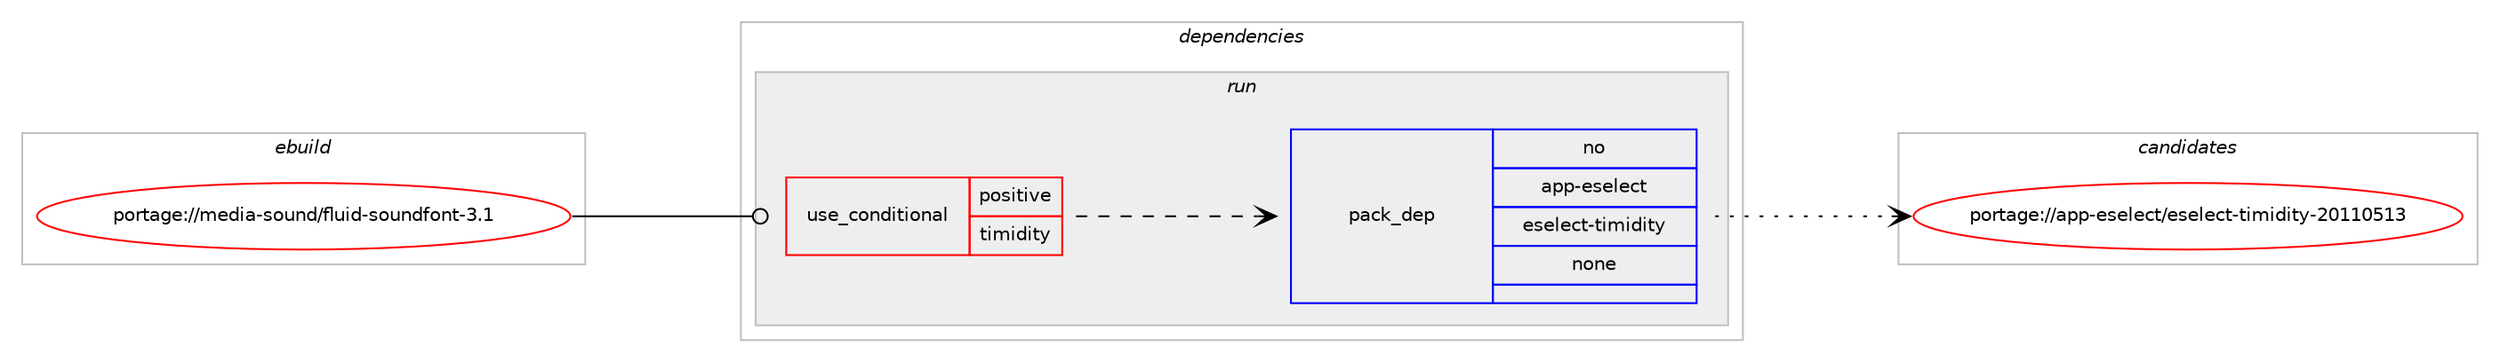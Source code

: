 digraph prolog {

# *************
# Graph options
# *************

newrank=true;
concentrate=true;
compound=true;
graph [rankdir=LR,fontname=Helvetica,fontsize=10,ranksep=1.5];#, ranksep=2.5, nodesep=0.2];
edge  [arrowhead=vee];
node  [fontname=Helvetica,fontsize=10];

# **********
# The ebuild
# **********

subgraph cluster_leftcol {
color=gray;
rank=same;
label=<<i>ebuild</i>>;
id [label="portage://media-sound/fluid-soundfont-3.1", color=red, width=4, href="../media-sound/fluid-soundfont-3.1.svg"];
}

# ****************
# The dependencies
# ****************

subgraph cluster_midcol {
color=gray;
label=<<i>dependencies</i>>;
subgraph cluster_compile {
fillcolor="#eeeeee";
style=filled;
label=<<i>compile</i>>;
}
subgraph cluster_compileandrun {
fillcolor="#eeeeee";
style=filled;
label=<<i>compile and run</i>>;
}
subgraph cluster_run {
fillcolor="#eeeeee";
style=filled;
label=<<i>run</i>>;
subgraph cond82380 {
dependency331495 [label=<<TABLE BORDER="0" CELLBORDER="1" CELLSPACING="0" CELLPADDING="4"><TR><TD ROWSPAN="3" CELLPADDING="10">use_conditional</TD></TR><TR><TD>positive</TD></TR><TR><TD>timidity</TD></TR></TABLE>>, shape=none, color=red];
subgraph pack243674 {
dependency331496 [label=<<TABLE BORDER="0" CELLBORDER="1" CELLSPACING="0" CELLPADDING="4" WIDTH="220"><TR><TD ROWSPAN="6" CELLPADDING="30">pack_dep</TD></TR><TR><TD WIDTH="110">no</TD></TR><TR><TD>app-eselect</TD></TR><TR><TD>eselect-timidity</TD></TR><TR><TD>none</TD></TR><TR><TD></TD></TR></TABLE>>, shape=none, color=blue];
}
dependency331495:e -> dependency331496:w [weight=20,style="dashed",arrowhead="vee"];
}
id:e -> dependency331495:w [weight=20,style="solid",arrowhead="odot"];
}
}

# **************
# The candidates
# **************

subgraph cluster_choices {
rank=same;
color=gray;
label=<<i>candidates</i>>;

subgraph choice243674 {
color=black;
nodesep=1;
choiceportage971121124510111510110810199116471011151011081019911645116105109105100105116121455048494948534951 [label="portage://app-eselect/eselect-timidity-20110513", color=red, width=4,href="../app-eselect/eselect-timidity-20110513.svg"];
dependency331496:e -> choiceportage971121124510111510110810199116471011151011081019911645116105109105100105116121455048494948534951:w [style=dotted,weight="100"];
}
}

}
